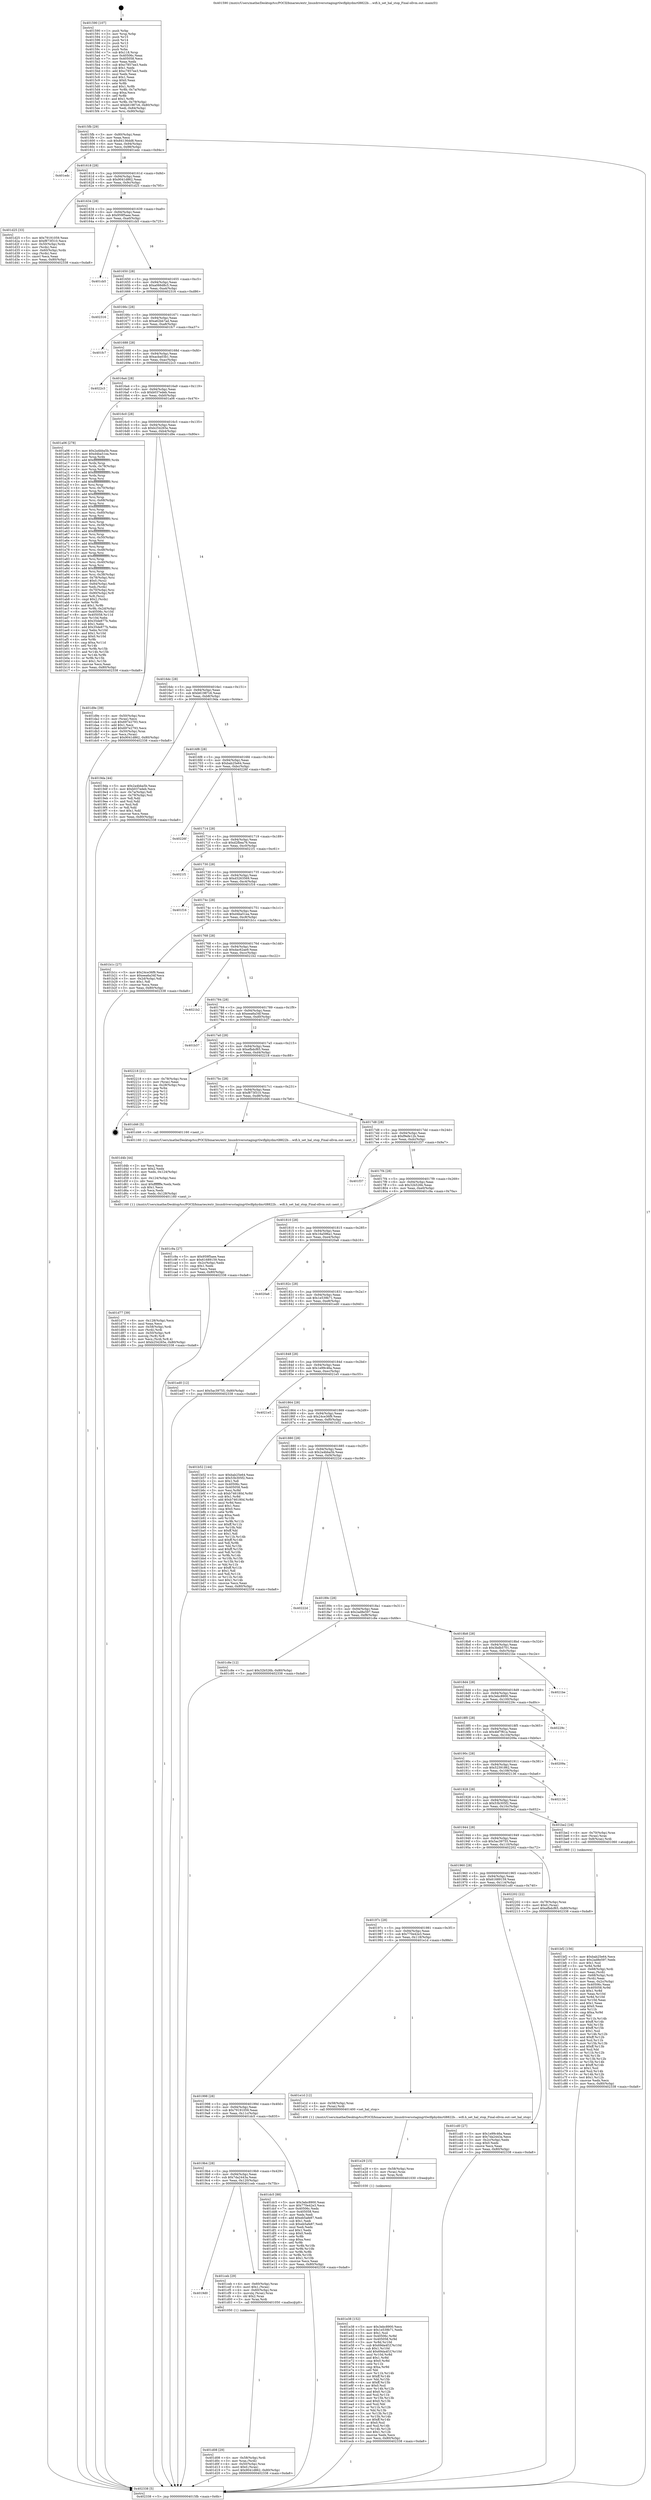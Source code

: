 digraph "0x401590" {
  label = "0x401590 (/mnt/c/Users/mathe/Desktop/tcc/POCII/binaries/extr_linuxdriversstagingrtlwifiphydmrtl8822b....wifi.h_set_hal_stop_Final-ollvm.out::main(0))"
  labelloc = "t"
  node[shape=record]

  Entry [label="",width=0.3,height=0.3,shape=circle,fillcolor=black,style=filled]
  "0x4015fb" [label="{
     0x4015fb [29]\l
     | [instrs]\l
     &nbsp;&nbsp;0x4015fb \<+3\>: mov -0x80(%rbp),%eax\l
     &nbsp;&nbsp;0x4015fe \<+2\>: mov %eax,%ecx\l
     &nbsp;&nbsp;0x401600 \<+6\>: sub $0x84136dd8,%ecx\l
     &nbsp;&nbsp;0x401606 \<+6\>: mov %eax,-0x94(%rbp)\l
     &nbsp;&nbsp;0x40160c \<+6\>: mov %ecx,-0x98(%rbp)\l
     &nbsp;&nbsp;0x401612 \<+6\>: je 0000000000401edc \<main+0x94c\>\l
  }"]
  "0x401edc" [label="{
     0x401edc\l
  }", style=dashed]
  "0x401618" [label="{
     0x401618 [28]\l
     | [instrs]\l
     &nbsp;&nbsp;0x401618 \<+5\>: jmp 000000000040161d \<main+0x8d\>\l
     &nbsp;&nbsp;0x40161d \<+6\>: mov -0x94(%rbp),%eax\l
     &nbsp;&nbsp;0x401623 \<+5\>: sub $0x9041d862,%eax\l
     &nbsp;&nbsp;0x401628 \<+6\>: mov %eax,-0x9c(%rbp)\l
     &nbsp;&nbsp;0x40162e \<+6\>: je 0000000000401d25 \<main+0x795\>\l
  }"]
  Exit [label="",width=0.3,height=0.3,shape=circle,fillcolor=black,style=filled,peripheries=2]
  "0x401d25" [label="{
     0x401d25 [33]\l
     | [instrs]\l
     &nbsp;&nbsp;0x401d25 \<+5\>: mov $0x79191059,%eax\l
     &nbsp;&nbsp;0x401d2a \<+5\>: mov $0xf873f310,%ecx\l
     &nbsp;&nbsp;0x401d2f \<+4\>: mov -0x50(%rbp),%rdx\l
     &nbsp;&nbsp;0x401d33 \<+2\>: mov (%rdx),%esi\l
     &nbsp;&nbsp;0x401d35 \<+4\>: mov -0x60(%rbp),%rdx\l
     &nbsp;&nbsp;0x401d39 \<+2\>: cmp (%rdx),%esi\l
     &nbsp;&nbsp;0x401d3b \<+3\>: cmovl %ecx,%eax\l
     &nbsp;&nbsp;0x401d3e \<+3\>: mov %eax,-0x80(%rbp)\l
     &nbsp;&nbsp;0x401d41 \<+5\>: jmp 0000000000402338 \<main+0xda8\>\l
  }"]
  "0x401634" [label="{
     0x401634 [28]\l
     | [instrs]\l
     &nbsp;&nbsp;0x401634 \<+5\>: jmp 0000000000401639 \<main+0xa9\>\l
     &nbsp;&nbsp;0x401639 \<+6\>: mov -0x94(%rbp),%eax\l
     &nbsp;&nbsp;0x40163f \<+5\>: sub $0x959f5aee,%eax\l
     &nbsp;&nbsp;0x401644 \<+6\>: mov %eax,-0xa0(%rbp)\l
     &nbsp;&nbsp;0x40164a \<+6\>: je 0000000000401cb5 \<main+0x725\>\l
  }"]
  "0x401e38" [label="{
     0x401e38 [152]\l
     | [instrs]\l
     &nbsp;&nbsp;0x401e38 \<+5\>: mov $0x3ebc8900,%ecx\l
     &nbsp;&nbsp;0x401e3d \<+5\>: mov $0x1e539b71,%edx\l
     &nbsp;&nbsp;0x401e42 \<+3\>: mov $0x1,%sil\l
     &nbsp;&nbsp;0x401e45 \<+8\>: mov 0x40506c,%r8d\l
     &nbsp;&nbsp;0x401e4d \<+8\>: mov 0x405058,%r9d\l
     &nbsp;&nbsp;0x401e55 \<+3\>: mov %r8d,%r10d\l
     &nbsp;&nbsp;0x401e58 \<+7\>: sub $0x69da4f1f,%r10d\l
     &nbsp;&nbsp;0x401e5f \<+4\>: sub $0x1,%r10d\l
     &nbsp;&nbsp;0x401e63 \<+7\>: add $0x69da4f1f,%r10d\l
     &nbsp;&nbsp;0x401e6a \<+4\>: imul %r10d,%r8d\l
     &nbsp;&nbsp;0x401e6e \<+4\>: and $0x1,%r8d\l
     &nbsp;&nbsp;0x401e72 \<+4\>: cmp $0x0,%r8d\l
     &nbsp;&nbsp;0x401e76 \<+4\>: sete %r11b\l
     &nbsp;&nbsp;0x401e7a \<+4\>: cmp $0xa,%r9d\l
     &nbsp;&nbsp;0x401e7e \<+3\>: setl %bl\l
     &nbsp;&nbsp;0x401e81 \<+3\>: mov %r11b,%r14b\l
     &nbsp;&nbsp;0x401e84 \<+4\>: xor $0xff,%r14b\l
     &nbsp;&nbsp;0x401e88 \<+3\>: mov %bl,%r15b\l
     &nbsp;&nbsp;0x401e8b \<+4\>: xor $0xff,%r15b\l
     &nbsp;&nbsp;0x401e8f \<+4\>: xor $0x0,%sil\l
     &nbsp;&nbsp;0x401e93 \<+3\>: mov %r14b,%r12b\l
     &nbsp;&nbsp;0x401e96 \<+4\>: and $0x0,%r12b\l
     &nbsp;&nbsp;0x401e9a \<+3\>: and %sil,%r11b\l
     &nbsp;&nbsp;0x401e9d \<+3\>: mov %r15b,%r13b\l
     &nbsp;&nbsp;0x401ea0 \<+4\>: and $0x0,%r13b\l
     &nbsp;&nbsp;0x401ea4 \<+3\>: and %sil,%bl\l
     &nbsp;&nbsp;0x401ea7 \<+3\>: or %r11b,%r12b\l
     &nbsp;&nbsp;0x401eaa \<+3\>: or %bl,%r13b\l
     &nbsp;&nbsp;0x401ead \<+3\>: xor %r13b,%r12b\l
     &nbsp;&nbsp;0x401eb0 \<+3\>: or %r15b,%r14b\l
     &nbsp;&nbsp;0x401eb3 \<+4\>: xor $0xff,%r14b\l
     &nbsp;&nbsp;0x401eb7 \<+4\>: or $0x0,%sil\l
     &nbsp;&nbsp;0x401ebb \<+3\>: and %sil,%r14b\l
     &nbsp;&nbsp;0x401ebe \<+3\>: or %r14b,%r12b\l
     &nbsp;&nbsp;0x401ec1 \<+4\>: test $0x1,%r12b\l
     &nbsp;&nbsp;0x401ec5 \<+3\>: cmovne %edx,%ecx\l
     &nbsp;&nbsp;0x401ec8 \<+3\>: mov %ecx,-0x80(%rbp)\l
     &nbsp;&nbsp;0x401ecb \<+5\>: jmp 0000000000402338 \<main+0xda8\>\l
  }"]
  "0x401cb5" [label="{
     0x401cb5\l
  }", style=dashed]
  "0x401650" [label="{
     0x401650 [28]\l
     | [instrs]\l
     &nbsp;&nbsp;0x401650 \<+5\>: jmp 0000000000401655 \<main+0xc5\>\l
     &nbsp;&nbsp;0x401655 \<+6\>: mov -0x94(%rbp),%eax\l
     &nbsp;&nbsp;0x40165b \<+5\>: sub $0xa066d8c5,%eax\l
     &nbsp;&nbsp;0x401660 \<+6\>: mov %eax,-0xa4(%rbp)\l
     &nbsp;&nbsp;0x401666 \<+6\>: je 0000000000402316 \<main+0xd86\>\l
  }"]
  "0x401e29" [label="{
     0x401e29 [15]\l
     | [instrs]\l
     &nbsp;&nbsp;0x401e29 \<+4\>: mov -0x58(%rbp),%rax\l
     &nbsp;&nbsp;0x401e2d \<+3\>: mov (%rax),%rax\l
     &nbsp;&nbsp;0x401e30 \<+3\>: mov %rax,%rdi\l
     &nbsp;&nbsp;0x401e33 \<+5\>: call 0000000000401030 \<free@plt\>\l
     | [calls]\l
     &nbsp;&nbsp;0x401030 \{1\} (unknown)\l
  }"]
  "0x402316" [label="{
     0x402316\l
  }", style=dashed]
  "0x40166c" [label="{
     0x40166c [28]\l
     | [instrs]\l
     &nbsp;&nbsp;0x40166c \<+5\>: jmp 0000000000401671 \<main+0xe1\>\l
     &nbsp;&nbsp;0x401671 \<+6\>: mov -0x94(%rbp),%eax\l
     &nbsp;&nbsp;0x401677 \<+5\>: sub $0xa62bb7ad,%eax\l
     &nbsp;&nbsp;0x40167c \<+6\>: mov %eax,-0xa8(%rbp)\l
     &nbsp;&nbsp;0x401682 \<+6\>: je 0000000000401fc7 \<main+0xa37\>\l
  }"]
  "0x401d77" [label="{
     0x401d77 [39]\l
     | [instrs]\l
     &nbsp;&nbsp;0x401d77 \<+6\>: mov -0x128(%rbp),%ecx\l
     &nbsp;&nbsp;0x401d7d \<+3\>: imul %eax,%ecx\l
     &nbsp;&nbsp;0x401d80 \<+4\>: mov -0x58(%rbp),%rdi\l
     &nbsp;&nbsp;0x401d84 \<+3\>: mov (%rdi),%rdi\l
     &nbsp;&nbsp;0x401d87 \<+4\>: mov -0x50(%rbp),%r8\l
     &nbsp;&nbsp;0x401d8b \<+3\>: movslq (%r8),%r8\l
     &nbsp;&nbsp;0x401d8e \<+4\>: mov %ecx,(%rdi,%r8,4)\l
     &nbsp;&nbsp;0x401d92 \<+7\>: movl $0xb254265e,-0x80(%rbp)\l
     &nbsp;&nbsp;0x401d99 \<+5\>: jmp 0000000000402338 \<main+0xda8\>\l
  }"]
  "0x401fc7" [label="{
     0x401fc7\l
  }", style=dashed]
  "0x401688" [label="{
     0x401688 [28]\l
     | [instrs]\l
     &nbsp;&nbsp;0x401688 \<+5\>: jmp 000000000040168d \<main+0xfd\>\l
     &nbsp;&nbsp;0x40168d \<+6\>: mov -0x94(%rbp),%eax\l
     &nbsp;&nbsp;0x401693 \<+5\>: sub $0xacba03b1,%eax\l
     &nbsp;&nbsp;0x401698 \<+6\>: mov %eax,-0xac(%rbp)\l
     &nbsp;&nbsp;0x40169e \<+6\>: je 00000000004022c3 \<main+0xd33\>\l
  }"]
  "0x401d4b" [label="{
     0x401d4b [44]\l
     | [instrs]\l
     &nbsp;&nbsp;0x401d4b \<+2\>: xor %ecx,%ecx\l
     &nbsp;&nbsp;0x401d4d \<+5\>: mov $0x2,%edx\l
     &nbsp;&nbsp;0x401d52 \<+6\>: mov %edx,-0x124(%rbp)\l
     &nbsp;&nbsp;0x401d58 \<+1\>: cltd\l
     &nbsp;&nbsp;0x401d59 \<+6\>: mov -0x124(%rbp),%esi\l
     &nbsp;&nbsp;0x401d5f \<+2\>: idiv %esi\l
     &nbsp;&nbsp;0x401d61 \<+6\>: imul $0xfffffffe,%edx,%edx\l
     &nbsp;&nbsp;0x401d67 \<+3\>: sub $0x1,%ecx\l
     &nbsp;&nbsp;0x401d6a \<+2\>: sub %ecx,%edx\l
     &nbsp;&nbsp;0x401d6c \<+6\>: mov %edx,-0x128(%rbp)\l
     &nbsp;&nbsp;0x401d72 \<+5\>: call 0000000000401160 \<next_i\>\l
     | [calls]\l
     &nbsp;&nbsp;0x401160 \{1\} (/mnt/c/Users/mathe/Desktop/tcc/POCII/binaries/extr_linuxdriversstagingrtlwifiphydmrtl8822b....wifi.h_set_hal_stop_Final-ollvm.out::next_i)\l
  }"]
  "0x4022c3" [label="{
     0x4022c3\l
  }", style=dashed]
  "0x4016a4" [label="{
     0x4016a4 [28]\l
     | [instrs]\l
     &nbsp;&nbsp;0x4016a4 \<+5\>: jmp 00000000004016a9 \<main+0x119\>\l
     &nbsp;&nbsp;0x4016a9 \<+6\>: mov -0x94(%rbp),%eax\l
     &nbsp;&nbsp;0x4016af \<+5\>: sub $0xb037edeb,%eax\l
     &nbsp;&nbsp;0x4016b4 \<+6\>: mov %eax,-0xb0(%rbp)\l
     &nbsp;&nbsp;0x4016ba \<+6\>: je 0000000000401a06 \<main+0x476\>\l
  }"]
  "0x401d08" [label="{
     0x401d08 [29]\l
     | [instrs]\l
     &nbsp;&nbsp;0x401d08 \<+4\>: mov -0x58(%rbp),%rdi\l
     &nbsp;&nbsp;0x401d0c \<+3\>: mov %rax,(%rdi)\l
     &nbsp;&nbsp;0x401d0f \<+4\>: mov -0x50(%rbp),%rax\l
     &nbsp;&nbsp;0x401d13 \<+6\>: movl $0x0,(%rax)\l
     &nbsp;&nbsp;0x401d19 \<+7\>: movl $0x9041d862,-0x80(%rbp)\l
     &nbsp;&nbsp;0x401d20 \<+5\>: jmp 0000000000402338 \<main+0xda8\>\l
  }"]
  "0x401a06" [label="{
     0x401a06 [278]\l
     | [instrs]\l
     &nbsp;&nbsp;0x401a06 \<+5\>: mov $0x2a4bba5b,%eax\l
     &nbsp;&nbsp;0x401a0b \<+5\>: mov $0xd4ba51ea,%ecx\l
     &nbsp;&nbsp;0x401a10 \<+3\>: mov %rsp,%rdx\l
     &nbsp;&nbsp;0x401a13 \<+4\>: add $0xfffffffffffffff0,%rdx\l
     &nbsp;&nbsp;0x401a17 \<+3\>: mov %rdx,%rsp\l
     &nbsp;&nbsp;0x401a1a \<+4\>: mov %rdx,-0x78(%rbp)\l
     &nbsp;&nbsp;0x401a1e \<+3\>: mov %rsp,%rdx\l
     &nbsp;&nbsp;0x401a21 \<+4\>: add $0xfffffffffffffff0,%rdx\l
     &nbsp;&nbsp;0x401a25 \<+3\>: mov %rdx,%rsp\l
     &nbsp;&nbsp;0x401a28 \<+3\>: mov %rsp,%rsi\l
     &nbsp;&nbsp;0x401a2b \<+4\>: add $0xfffffffffffffff0,%rsi\l
     &nbsp;&nbsp;0x401a2f \<+3\>: mov %rsi,%rsp\l
     &nbsp;&nbsp;0x401a32 \<+4\>: mov %rsi,-0x70(%rbp)\l
     &nbsp;&nbsp;0x401a36 \<+3\>: mov %rsp,%rsi\l
     &nbsp;&nbsp;0x401a39 \<+4\>: add $0xfffffffffffffff0,%rsi\l
     &nbsp;&nbsp;0x401a3d \<+3\>: mov %rsi,%rsp\l
     &nbsp;&nbsp;0x401a40 \<+4\>: mov %rsi,-0x68(%rbp)\l
     &nbsp;&nbsp;0x401a44 \<+3\>: mov %rsp,%rsi\l
     &nbsp;&nbsp;0x401a47 \<+4\>: add $0xfffffffffffffff0,%rsi\l
     &nbsp;&nbsp;0x401a4b \<+3\>: mov %rsi,%rsp\l
     &nbsp;&nbsp;0x401a4e \<+4\>: mov %rsi,-0x60(%rbp)\l
     &nbsp;&nbsp;0x401a52 \<+3\>: mov %rsp,%rsi\l
     &nbsp;&nbsp;0x401a55 \<+4\>: add $0xfffffffffffffff0,%rsi\l
     &nbsp;&nbsp;0x401a59 \<+3\>: mov %rsi,%rsp\l
     &nbsp;&nbsp;0x401a5c \<+4\>: mov %rsi,-0x58(%rbp)\l
     &nbsp;&nbsp;0x401a60 \<+3\>: mov %rsp,%rsi\l
     &nbsp;&nbsp;0x401a63 \<+4\>: add $0xfffffffffffffff0,%rsi\l
     &nbsp;&nbsp;0x401a67 \<+3\>: mov %rsi,%rsp\l
     &nbsp;&nbsp;0x401a6a \<+4\>: mov %rsi,-0x50(%rbp)\l
     &nbsp;&nbsp;0x401a6e \<+3\>: mov %rsp,%rsi\l
     &nbsp;&nbsp;0x401a71 \<+4\>: add $0xfffffffffffffff0,%rsi\l
     &nbsp;&nbsp;0x401a75 \<+3\>: mov %rsi,%rsp\l
     &nbsp;&nbsp;0x401a78 \<+4\>: mov %rsi,-0x48(%rbp)\l
     &nbsp;&nbsp;0x401a7c \<+3\>: mov %rsp,%rsi\l
     &nbsp;&nbsp;0x401a7f \<+4\>: add $0xfffffffffffffff0,%rsi\l
     &nbsp;&nbsp;0x401a83 \<+3\>: mov %rsi,%rsp\l
     &nbsp;&nbsp;0x401a86 \<+4\>: mov %rsi,-0x40(%rbp)\l
     &nbsp;&nbsp;0x401a8a \<+3\>: mov %rsp,%rsi\l
     &nbsp;&nbsp;0x401a8d \<+4\>: add $0xfffffffffffffff0,%rsi\l
     &nbsp;&nbsp;0x401a91 \<+3\>: mov %rsi,%rsp\l
     &nbsp;&nbsp;0x401a94 \<+4\>: mov %rsi,-0x38(%rbp)\l
     &nbsp;&nbsp;0x401a98 \<+4\>: mov -0x78(%rbp),%rsi\l
     &nbsp;&nbsp;0x401a9c \<+6\>: movl $0x0,(%rsi)\l
     &nbsp;&nbsp;0x401aa2 \<+6\>: mov -0x84(%rbp),%edi\l
     &nbsp;&nbsp;0x401aa8 \<+2\>: mov %edi,(%rdx)\l
     &nbsp;&nbsp;0x401aaa \<+4\>: mov -0x70(%rbp),%rsi\l
     &nbsp;&nbsp;0x401aae \<+7\>: mov -0x90(%rbp),%r8\l
     &nbsp;&nbsp;0x401ab5 \<+3\>: mov %r8,(%rsi)\l
     &nbsp;&nbsp;0x401ab8 \<+3\>: cmpl $0x2,(%rdx)\l
     &nbsp;&nbsp;0x401abb \<+4\>: setne %r9b\l
     &nbsp;&nbsp;0x401abf \<+4\>: and $0x1,%r9b\l
     &nbsp;&nbsp;0x401ac3 \<+4\>: mov %r9b,-0x2d(%rbp)\l
     &nbsp;&nbsp;0x401ac7 \<+8\>: mov 0x40506c,%r10d\l
     &nbsp;&nbsp;0x401acf \<+8\>: mov 0x405058,%r11d\l
     &nbsp;&nbsp;0x401ad7 \<+3\>: mov %r10d,%ebx\l
     &nbsp;&nbsp;0x401ada \<+6\>: sub $0x35de877b,%ebx\l
     &nbsp;&nbsp;0x401ae0 \<+3\>: sub $0x1,%ebx\l
     &nbsp;&nbsp;0x401ae3 \<+6\>: add $0x35de877b,%ebx\l
     &nbsp;&nbsp;0x401ae9 \<+4\>: imul %ebx,%r10d\l
     &nbsp;&nbsp;0x401aed \<+4\>: and $0x1,%r10d\l
     &nbsp;&nbsp;0x401af1 \<+4\>: cmp $0x0,%r10d\l
     &nbsp;&nbsp;0x401af5 \<+4\>: sete %r9b\l
     &nbsp;&nbsp;0x401af9 \<+4\>: cmp $0xa,%r11d\l
     &nbsp;&nbsp;0x401afd \<+4\>: setl %r14b\l
     &nbsp;&nbsp;0x401b01 \<+3\>: mov %r9b,%r15b\l
     &nbsp;&nbsp;0x401b04 \<+3\>: and %r14b,%r15b\l
     &nbsp;&nbsp;0x401b07 \<+3\>: xor %r14b,%r9b\l
     &nbsp;&nbsp;0x401b0a \<+3\>: or %r9b,%r15b\l
     &nbsp;&nbsp;0x401b0d \<+4\>: test $0x1,%r15b\l
     &nbsp;&nbsp;0x401b11 \<+3\>: cmovne %ecx,%eax\l
     &nbsp;&nbsp;0x401b14 \<+3\>: mov %eax,-0x80(%rbp)\l
     &nbsp;&nbsp;0x401b17 \<+5\>: jmp 0000000000402338 \<main+0xda8\>\l
  }"]
  "0x4016c0" [label="{
     0x4016c0 [28]\l
     | [instrs]\l
     &nbsp;&nbsp;0x4016c0 \<+5\>: jmp 00000000004016c5 \<main+0x135\>\l
     &nbsp;&nbsp;0x4016c5 \<+6\>: mov -0x94(%rbp),%eax\l
     &nbsp;&nbsp;0x4016cb \<+5\>: sub $0xb254265e,%eax\l
     &nbsp;&nbsp;0x4016d0 \<+6\>: mov %eax,-0xb4(%rbp)\l
     &nbsp;&nbsp;0x4016d6 \<+6\>: je 0000000000401d9e \<main+0x80e\>\l
  }"]
  "0x4019d0" [label="{
     0x4019d0\l
  }", style=dashed]
  "0x401d9e" [label="{
     0x401d9e [39]\l
     | [instrs]\l
     &nbsp;&nbsp;0x401d9e \<+4\>: mov -0x50(%rbp),%rax\l
     &nbsp;&nbsp;0x401da2 \<+2\>: mov (%rax),%ecx\l
     &nbsp;&nbsp;0x401da4 \<+6\>: sub $0x697e2793,%ecx\l
     &nbsp;&nbsp;0x401daa \<+3\>: add $0x1,%ecx\l
     &nbsp;&nbsp;0x401dad \<+6\>: add $0x697e2793,%ecx\l
     &nbsp;&nbsp;0x401db3 \<+4\>: mov -0x50(%rbp),%rax\l
     &nbsp;&nbsp;0x401db7 \<+2\>: mov %ecx,(%rax)\l
     &nbsp;&nbsp;0x401db9 \<+7\>: movl $0x9041d862,-0x80(%rbp)\l
     &nbsp;&nbsp;0x401dc0 \<+5\>: jmp 0000000000402338 \<main+0xda8\>\l
  }"]
  "0x4016dc" [label="{
     0x4016dc [28]\l
     | [instrs]\l
     &nbsp;&nbsp;0x4016dc \<+5\>: jmp 00000000004016e1 \<main+0x151\>\l
     &nbsp;&nbsp;0x4016e1 \<+6\>: mov -0x94(%rbp),%eax\l
     &nbsp;&nbsp;0x4016e7 \<+5\>: sub $0xb61987c6,%eax\l
     &nbsp;&nbsp;0x4016ec \<+6\>: mov %eax,-0xb8(%rbp)\l
     &nbsp;&nbsp;0x4016f2 \<+6\>: je 00000000004019da \<main+0x44a\>\l
  }"]
  "0x401ceb" [label="{
     0x401ceb [29]\l
     | [instrs]\l
     &nbsp;&nbsp;0x401ceb \<+4\>: mov -0x60(%rbp),%rax\l
     &nbsp;&nbsp;0x401cef \<+6\>: movl $0x1,(%rax)\l
     &nbsp;&nbsp;0x401cf5 \<+4\>: mov -0x60(%rbp),%rax\l
     &nbsp;&nbsp;0x401cf9 \<+3\>: movslq (%rax),%rax\l
     &nbsp;&nbsp;0x401cfc \<+4\>: shl $0x2,%rax\l
     &nbsp;&nbsp;0x401d00 \<+3\>: mov %rax,%rdi\l
     &nbsp;&nbsp;0x401d03 \<+5\>: call 0000000000401050 \<malloc@plt\>\l
     | [calls]\l
     &nbsp;&nbsp;0x401050 \{1\} (unknown)\l
  }"]
  "0x4019da" [label="{
     0x4019da [44]\l
     | [instrs]\l
     &nbsp;&nbsp;0x4019da \<+5\>: mov $0x2a4bba5b,%eax\l
     &nbsp;&nbsp;0x4019df \<+5\>: mov $0xb037edeb,%ecx\l
     &nbsp;&nbsp;0x4019e4 \<+3\>: mov -0x7a(%rbp),%dl\l
     &nbsp;&nbsp;0x4019e7 \<+4\>: mov -0x79(%rbp),%sil\l
     &nbsp;&nbsp;0x4019eb \<+3\>: mov %dl,%dil\l
     &nbsp;&nbsp;0x4019ee \<+3\>: and %sil,%dil\l
     &nbsp;&nbsp;0x4019f1 \<+3\>: xor %sil,%dl\l
     &nbsp;&nbsp;0x4019f4 \<+3\>: or %dl,%dil\l
     &nbsp;&nbsp;0x4019f7 \<+4\>: test $0x1,%dil\l
     &nbsp;&nbsp;0x4019fb \<+3\>: cmovne %ecx,%eax\l
     &nbsp;&nbsp;0x4019fe \<+3\>: mov %eax,-0x80(%rbp)\l
     &nbsp;&nbsp;0x401a01 \<+5\>: jmp 0000000000402338 \<main+0xda8\>\l
  }"]
  "0x4016f8" [label="{
     0x4016f8 [28]\l
     | [instrs]\l
     &nbsp;&nbsp;0x4016f8 \<+5\>: jmp 00000000004016fd \<main+0x16d\>\l
     &nbsp;&nbsp;0x4016fd \<+6\>: mov -0x94(%rbp),%eax\l
     &nbsp;&nbsp;0x401703 \<+5\>: sub $0xbab25e64,%eax\l
     &nbsp;&nbsp;0x401708 \<+6\>: mov %eax,-0xbc(%rbp)\l
     &nbsp;&nbsp;0x40170e \<+6\>: je 000000000040226f \<main+0xcdf\>\l
  }"]
  "0x402338" [label="{
     0x402338 [5]\l
     | [instrs]\l
     &nbsp;&nbsp;0x402338 \<+5\>: jmp 00000000004015fb \<main+0x6b\>\l
  }"]
  "0x401590" [label="{
     0x401590 [107]\l
     | [instrs]\l
     &nbsp;&nbsp;0x401590 \<+1\>: push %rbp\l
     &nbsp;&nbsp;0x401591 \<+3\>: mov %rsp,%rbp\l
     &nbsp;&nbsp;0x401594 \<+2\>: push %r15\l
     &nbsp;&nbsp;0x401596 \<+2\>: push %r14\l
     &nbsp;&nbsp;0x401598 \<+2\>: push %r13\l
     &nbsp;&nbsp;0x40159a \<+2\>: push %r12\l
     &nbsp;&nbsp;0x40159c \<+1\>: push %rbx\l
     &nbsp;&nbsp;0x40159d \<+7\>: sub $0x118,%rsp\l
     &nbsp;&nbsp;0x4015a4 \<+7\>: mov 0x40506c,%eax\l
     &nbsp;&nbsp;0x4015ab \<+7\>: mov 0x405058,%ecx\l
     &nbsp;&nbsp;0x4015b2 \<+2\>: mov %eax,%edx\l
     &nbsp;&nbsp;0x4015b4 \<+6\>: sub $0xc7857ee3,%edx\l
     &nbsp;&nbsp;0x4015ba \<+3\>: sub $0x1,%edx\l
     &nbsp;&nbsp;0x4015bd \<+6\>: add $0xc7857ee3,%edx\l
     &nbsp;&nbsp;0x4015c3 \<+3\>: imul %edx,%eax\l
     &nbsp;&nbsp;0x4015c6 \<+3\>: and $0x1,%eax\l
     &nbsp;&nbsp;0x4015c9 \<+3\>: cmp $0x0,%eax\l
     &nbsp;&nbsp;0x4015cc \<+4\>: sete %r8b\l
     &nbsp;&nbsp;0x4015d0 \<+4\>: and $0x1,%r8b\l
     &nbsp;&nbsp;0x4015d4 \<+4\>: mov %r8b,-0x7a(%rbp)\l
     &nbsp;&nbsp;0x4015d8 \<+3\>: cmp $0xa,%ecx\l
     &nbsp;&nbsp;0x4015db \<+4\>: setl %r8b\l
     &nbsp;&nbsp;0x4015df \<+4\>: and $0x1,%r8b\l
     &nbsp;&nbsp;0x4015e3 \<+4\>: mov %r8b,-0x79(%rbp)\l
     &nbsp;&nbsp;0x4015e7 \<+7\>: movl $0xb61987c6,-0x80(%rbp)\l
     &nbsp;&nbsp;0x4015ee \<+6\>: mov %edi,-0x84(%rbp)\l
     &nbsp;&nbsp;0x4015f4 \<+7\>: mov %rsi,-0x90(%rbp)\l
  }"]
  "0x4019b4" [label="{
     0x4019b4 [28]\l
     | [instrs]\l
     &nbsp;&nbsp;0x4019b4 \<+5\>: jmp 00000000004019b9 \<main+0x429\>\l
     &nbsp;&nbsp;0x4019b9 \<+6\>: mov -0x94(%rbp),%eax\l
     &nbsp;&nbsp;0x4019bf \<+5\>: sub $0x7da2443a,%eax\l
     &nbsp;&nbsp;0x4019c4 \<+6\>: mov %eax,-0x120(%rbp)\l
     &nbsp;&nbsp;0x4019ca \<+6\>: je 0000000000401ceb \<main+0x75b\>\l
  }"]
  "0x401dc5" [label="{
     0x401dc5 [88]\l
     | [instrs]\l
     &nbsp;&nbsp;0x401dc5 \<+5\>: mov $0x3ebc8900,%eax\l
     &nbsp;&nbsp;0x401dca \<+5\>: mov $0x770e42e3,%ecx\l
     &nbsp;&nbsp;0x401dcf \<+7\>: mov 0x40506c,%edx\l
     &nbsp;&nbsp;0x401dd6 \<+7\>: mov 0x405058,%esi\l
     &nbsp;&nbsp;0x401ddd \<+2\>: mov %edx,%edi\l
     &nbsp;&nbsp;0x401ddf \<+6\>: add $0xeb5afe87,%edi\l
     &nbsp;&nbsp;0x401de5 \<+3\>: sub $0x1,%edi\l
     &nbsp;&nbsp;0x401de8 \<+6\>: sub $0xeb5afe87,%edi\l
     &nbsp;&nbsp;0x401dee \<+3\>: imul %edi,%edx\l
     &nbsp;&nbsp;0x401df1 \<+3\>: and $0x1,%edx\l
     &nbsp;&nbsp;0x401df4 \<+3\>: cmp $0x0,%edx\l
     &nbsp;&nbsp;0x401df7 \<+4\>: sete %r8b\l
     &nbsp;&nbsp;0x401dfb \<+3\>: cmp $0xa,%esi\l
     &nbsp;&nbsp;0x401dfe \<+4\>: setl %r9b\l
     &nbsp;&nbsp;0x401e02 \<+3\>: mov %r8b,%r10b\l
     &nbsp;&nbsp;0x401e05 \<+3\>: and %r9b,%r10b\l
     &nbsp;&nbsp;0x401e08 \<+3\>: xor %r9b,%r8b\l
     &nbsp;&nbsp;0x401e0b \<+3\>: or %r8b,%r10b\l
     &nbsp;&nbsp;0x401e0e \<+4\>: test $0x1,%r10b\l
     &nbsp;&nbsp;0x401e12 \<+3\>: cmovne %ecx,%eax\l
     &nbsp;&nbsp;0x401e15 \<+3\>: mov %eax,-0x80(%rbp)\l
     &nbsp;&nbsp;0x401e18 \<+5\>: jmp 0000000000402338 \<main+0xda8\>\l
  }"]
  "0x40226f" [label="{
     0x40226f\l
  }", style=dashed]
  "0x401714" [label="{
     0x401714 [28]\l
     | [instrs]\l
     &nbsp;&nbsp;0x401714 \<+5\>: jmp 0000000000401719 \<main+0x189\>\l
     &nbsp;&nbsp;0x401719 \<+6\>: mov -0x94(%rbp),%eax\l
     &nbsp;&nbsp;0x40171f \<+5\>: sub $0xd2fbea76,%eax\l
     &nbsp;&nbsp;0x401724 \<+6\>: mov %eax,-0xc0(%rbp)\l
     &nbsp;&nbsp;0x40172a \<+6\>: je 00000000004021f1 \<main+0xc61\>\l
  }"]
  "0x401998" [label="{
     0x401998 [28]\l
     | [instrs]\l
     &nbsp;&nbsp;0x401998 \<+5\>: jmp 000000000040199d \<main+0x40d\>\l
     &nbsp;&nbsp;0x40199d \<+6\>: mov -0x94(%rbp),%eax\l
     &nbsp;&nbsp;0x4019a3 \<+5\>: sub $0x79191059,%eax\l
     &nbsp;&nbsp;0x4019a8 \<+6\>: mov %eax,-0x11c(%rbp)\l
     &nbsp;&nbsp;0x4019ae \<+6\>: je 0000000000401dc5 \<main+0x835\>\l
  }"]
  "0x4021f1" [label="{
     0x4021f1\l
  }", style=dashed]
  "0x401730" [label="{
     0x401730 [28]\l
     | [instrs]\l
     &nbsp;&nbsp;0x401730 \<+5\>: jmp 0000000000401735 \<main+0x1a5\>\l
     &nbsp;&nbsp;0x401735 \<+6\>: mov -0x94(%rbp),%eax\l
     &nbsp;&nbsp;0x40173b \<+5\>: sub $0xd3263569,%eax\l
     &nbsp;&nbsp;0x401740 \<+6\>: mov %eax,-0xc4(%rbp)\l
     &nbsp;&nbsp;0x401746 \<+6\>: je 0000000000401f16 \<main+0x986\>\l
  }"]
  "0x401e1d" [label="{
     0x401e1d [12]\l
     | [instrs]\l
     &nbsp;&nbsp;0x401e1d \<+4\>: mov -0x58(%rbp),%rax\l
     &nbsp;&nbsp;0x401e21 \<+3\>: mov (%rax),%rdi\l
     &nbsp;&nbsp;0x401e24 \<+5\>: call 0000000000401400 \<set_hal_stop\>\l
     | [calls]\l
     &nbsp;&nbsp;0x401400 \{1\} (/mnt/c/Users/mathe/Desktop/tcc/POCII/binaries/extr_linuxdriversstagingrtlwifiphydmrtl8822b....wifi.h_set_hal_stop_Final-ollvm.out::set_hal_stop)\l
  }"]
  "0x401f16" [label="{
     0x401f16\l
  }", style=dashed]
  "0x40174c" [label="{
     0x40174c [28]\l
     | [instrs]\l
     &nbsp;&nbsp;0x40174c \<+5\>: jmp 0000000000401751 \<main+0x1c1\>\l
     &nbsp;&nbsp;0x401751 \<+6\>: mov -0x94(%rbp),%eax\l
     &nbsp;&nbsp;0x401757 \<+5\>: sub $0xd4ba51ea,%eax\l
     &nbsp;&nbsp;0x40175c \<+6\>: mov %eax,-0xc8(%rbp)\l
     &nbsp;&nbsp;0x401762 \<+6\>: je 0000000000401b1c \<main+0x58c\>\l
  }"]
  "0x40197c" [label="{
     0x40197c [28]\l
     | [instrs]\l
     &nbsp;&nbsp;0x40197c \<+5\>: jmp 0000000000401981 \<main+0x3f1\>\l
     &nbsp;&nbsp;0x401981 \<+6\>: mov -0x94(%rbp),%eax\l
     &nbsp;&nbsp;0x401987 \<+5\>: sub $0x770e42e3,%eax\l
     &nbsp;&nbsp;0x40198c \<+6\>: mov %eax,-0x118(%rbp)\l
     &nbsp;&nbsp;0x401992 \<+6\>: je 0000000000401e1d \<main+0x88d\>\l
  }"]
  "0x401b1c" [label="{
     0x401b1c [27]\l
     | [instrs]\l
     &nbsp;&nbsp;0x401b1c \<+5\>: mov $0x24ce36f9,%eax\l
     &nbsp;&nbsp;0x401b21 \<+5\>: mov $0xeea6a34f,%ecx\l
     &nbsp;&nbsp;0x401b26 \<+3\>: mov -0x2d(%rbp),%dl\l
     &nbsp;&nbsp;0x401b29 \<+3\>: test $0x1,%dl\l
     &nbsp;&nbsp;0x401b2c \<+3\>: cmovne %ecx,%eax\l
     &nbsp;&nbsp;0x401b2f \<+3\>: mov %eax,-0x80(%rbp)\l
     &nbsp;&nbsp;0x401b32 \<+5\>: jmp 0000000000402338 \<main+0xda8\>\l
  }"]
  "0x401768" [label="{
     0x401768 [28]\l
     | [instrs]\l
     &nbsp;&nbsp;0x401768 \<+5\>: jmp 000000000040176d \<main+0x1dd\>\l
     &nbsp;&nbsp;0x40176d \<+6\>: mov -0x94(%rbp),%eax\l
     &nbsp;&nbsp;0x401773 \<+5\>: sub $0xdac62ae9,%eax\l
     &nbsp;&nbsp;0x401778 \<+6\>: mov %eax,-0xcc(%rbp)\l
     &nbsp;&nbsp;0x40177e \<+6\>: je 00000000004021b2 \<main+0xc22\>\l
  }"]
  "0x401cd0" [label="{
     0x401cd0 [27]\l
     | [instrs]\l
     &nbsp;&nbsp;0x401cd0 \<+5\>: mov $0x1e99c46a,%eax\l
     &nbsp;&nbsp;0x401cd5 \<+5\>: mov $0x7da2443a,%ecx\l
     &nbsp;&nbsp;0x401cda \<+3\>: mov -0x2c(%rbp),%edx\l
     &nbsp;&nbsp;0x401cdd \<+3\>: cmp $0x0,%edx\l
     &nbsp;&nbsp;0x401ce0 \<+3\>: cmove %ecx,%eax\l
     &nbsp;&nbsp;0x401ce3 \<+3\>: mov %eax,-0x80(%rbp)\l
     &nbsp;&nbsp;0x401ce6 \<+5\>: jmp 0000000000402338 \<main+0xda8\>\l
  }"]
  "0x4021b2" [label="{
     0x4021b2\l
  }", style=dashed]
  "0x401784" [label="{
     0x401784 [28]\l
     | [instrs]\l
     &nbsp;&nbsp;0x401784 \<+5\>: jmp 0000000000401789 \<main+0x1f9\>\l
     &nbsp;&nbsp;0x401789 \<+6\>: mov -0x94(%rbp),%eax\l
     &nbsp;&nbsp;0x40178f \<+5\>: sub $0xeea6a34f,%eax\l
     &nbsp;&nbsp;0x401794 \<+6\>: mov %eax,-0xd0(%rbp)\l
     &nbsp;&nbsp;0x40179a \<+6\>: je 0000000000401b37 \<main+0x5a7\>\l
  }"]
  "0x401960" [label="{
     0x401960 [28]\l
     | [instrs]\l
     &nbsp;&nbsp;0x401960 \<+5\>: jmp 0000000000401965 \<main+0x3d5\>\l
     &nbsp;&nbsp;0x401965 \<+6\>: mov -0x94(%rbp),%eax\l
     &nbsp;&nbsp;0x40196b \<+5\>: sub $0x61689159,%eax\l
     &nbsp;&nbsp;0x401970 \<+6\>: mov %eax,-0x114(%rbp)\l
     &nbsp;&nbsp;0x401976 \<+6\>: je 0000000000401cd0 \<main+0x740\>\l
  }"]
  "0x401b37" [label="{
     0x401b37\l
  }", style=dashed]
  "0x4017a0" [label="{
     0x4017a0 [28]\l
     | [instrs]\l
     &nbsp;&nbsp;0x4017a0 \<+5\>: jmp 00000000004017a5 \<main+0x215\>\l
     &nbsp;&nbsp;0x4017a5 \<+6\>: mov -0x94(%rbp),%eax\l
     &nbsp;&nbsp;0x4017ab \<+5\>: sub $0xefbdcf65,%eax\l
     &nbsp;&nbsp;0x4017b0 \<+6\>: mov %eax,-0xd4(%rbp)\l
     &nbsp;&nbsp;0x4017b6 \<+6\>: je 0000000000402218 \<main+0xc88\>\l
  }"]
  "0x402202" [label="{
     0x402202 [22]\l
     | [instrs]\l
     &nbsp;&nbsp;0x402202 \<+4\>: mov -0x78(%rbp),%rax\l
     &nbsp;&nbsp;0x402206 \<+6\>: movl $0x0,(%rax)\l
     &nbsp;&nbsp;0x40220c \<+7\>: movl $0xefbdcf65,-0x80(%rbp)\l
     &nbsp;&nbsp;0x402213 \<+5\>: jmp 0000000000402338 \<main+0xda8\>\l
  }"]
  "0x402218" [label="{
     0x402218 [21]\l
     | [instrs]\l
     &nbsp;&nbsp;0x402218 \<+4\>: mov -0x78(%rbp),%rax\l
     &nbsp;&nbsp;0x40221c \<+2\>: mov (%rax),%eax\l
     &nbsp;&nbsp;0x40221e \<+4\>: lea -0x28(%rbp),%rsp\l
     &nbsp;&nbsp;0x402222 \<+1\>: pop %rbx\l
     &nbsp;&nbsp;0x402223 \<+2\>: pop %r12\l
     &nbsp;&nbsp;0x402225 \<+2\>: pop %r13\l
     &nbsp;&nbsp;0x402227 \<+2\>: pop %r14\l
     &nbsp;&nbsp;0x402229 \<+2\>: pop %r15\l
     &nbsp;&nbsp;0x40222b \<+1\>: pop %rbp\l
     &nbsp;&nbsp;0x40222c \<+1\>: ret\l
  }"]
  "0x4017bc" [label="{
     0x4017bc [28]\l
     | [instrs]\l
     &nbsp;&nbsp;0x4017bc \<+5\>: jmp 00000000004017c1 \<main+0x231\>\l
     &nbsp;&nbsp;0x4017c1 \<+6\>: mov -0x94(%rbp),%eax\l
     &nbsp;&nbsp;0x4017c7 \<+5\>: sub $0xf873f310,%eax\l
     &nbsp;&nbsp;0x4017cc \<+6\>: mov %eax,-0xd8(%rbp)\l
     &nbsp;&nbsp;0x4017d2 \<+6\>: je 0000000000401d46 \<main+0x7b6\>\l
  }"]
  "0x401bf2" [label="{
     0x401bf2 [156]\l
     | [instrs]\l
     &nbsp;&nbsp;0x401bf2 \<+5\>: mov $0xbab25e64,%ecx\l
     &nbsp;&nbsp;0x401bf7 \<+5\>: mov $0x2ad8e597,%edx\l
     &nbsp;&nbsp;0x401bfc \<+3\>: mov $0x1,%sil\l
     &nbsp;&nbsp;0x401bff \<+3\>: xor %r8d,%r8d\l
     &nbsp;&nbsp;0x401c02 \<+4\>: mov -0x68(%rbp),%rdi\l
     &nbsp;&nbsp;0x401c06 \<+2\>: mov %eax,(%rdi)\l
     &nbsp;&nbsp;0x401c08 \<+4\>: mov -0x68(%rbp),%rdi\l
     &nbsp;&nbsp;0x401c0c \<+2\>: mov (%rdi),%eax\l
     &nbsp;&nbsp;0x401c0e \<+3\>: mov %eax,-0x2c(%rbp)\l
     &nbsp;&nbsp;0x401c11 \<+7\>: mov 0x40506c,%eax\l
     &nbsp;&nbsp;0x401c18 \<+8\>: mov 0x405058,%r9d\l
     &nbsp;&nbsp;0x401c20 \<+4\>: sub $0x1,%r8d\l
     &nbsp;&nbsp;0x401c24 \<+3\>: mov %eax,%r10d\l
     &nbsp;&nbsp;0x401c27 \<+3\>: add %r8d,%r10d\l
     &nbsp;&nbsp;0x401c2a \<+4\>: imul %r10d,%eax\l
     &nbsp;&nbsp;0x401c2e \<+3\>: and $0x1,%eax\l
     &nbsp;&nbsp;0x401c31 \<+3\>: cmp $0x0,%eax\l
     &nbsp;&nbsp;0x401c34 \<+4\>: sete %r11b\l
     &nbsp;&nbsp;0x401c38 \<+4\>: cmp $0xa,%r9d\l
     &nbsp;&nbsp;0x401c3c \<+3\>: setl %bl\l
     &nbsp;&nbsp;0x401c3f \<+3\>: mov %r11b,%r14b\l
     &nbsp;&nbsp;0x401c42 \<+4\>: xor $0xff,%r14b\l
     &nbsp;&nbsp;0x401c46 \<+3\>: mov %bl,%r15b\l
     &nbsp;&nbsp;0x401c49 \<+4\>: xor $0xff,%r15b\l
     &nbsp;&nbsp;0x401c4d \<+4\>: xor $0x1,%sil\l
     &nbsp;&nbsp;0x401c51 \<+3\>: mov %r14b,%r12b\l
     &nbsp;&nbsp;0x401c54 \<+4\>: and $0xff,%r12b\l
     &nbsp;&nbsp;0x401c58 \<+3\>: and %sil,%r11b\l
     &nbsp;&nbsp;0x401c5b \<+3\>: mov %r15b,%r13b\l
     &nbsp;&nbsp;0x401c5e \<+4\>: and $0xff,%r13b\l
     &nbsp;&nbsp;0x401c62 \<+3\>: and %sil,%bl\l
     &nbsp;&nbsp;0x401c65 \<+3\>: or %r11b,%r12b\l
     &nbsp;&nbsp;0x401c68 \<+3\>: or %bl,%r13b\l
     &nbsp;&nbsp;0x401c6b \<+3\>: xor %r13b,%r12b\l
     &nbsp;&nbsp;0x401c6e \<+3\>: or %r15b,%r14b\l
     &nbsp;&nbsp;0x401c71 \<+4\>: xor $0xff,%r14b\l
     &nbsp;&nbsp;0x401c75 \<+4\>: or $0x1,%sil\l
     &nbsp;&nbsp;0x401c79 \<+3\>: and %sil,%r14b\l
     &nbsp;&nbsp;0x401c7c \<+3\>: or %r14b,%r12b\l
     &nbsp;&nbsp;0x401c7f \<+4\>: test $0x1,%r12b\l
     &nbsp;&nbsp;0x401c83 \<+3\>: cmovne %edx,%ecx\l
     &nbsp;&nbsp;0x401c86 \<+3\>: mov %ecx,-0x80(%rbp)\l
     &nbsp;&nbsp;0x401c89 \<+5\>: jmp 0000000000402338 \<main+0xda8\>\l
  }"]
  "0x401d46" [label="{
     0x401d46 [5]\l
     | [instrs]\l
     &nbsp;&nbsp;0x401d46 \<+5\>: call 0000000000401160 \<next_i\>\l
     | [calls]\l
     &nbsp;&nbsp;0x401160 \{1\} (/mnt/c/Users/mathe/Desktop/tcc/POCII/binaries/extr_linuxdriversstagingrtlwifiphydmrtl8822b....wifi.h_set_hal_stop_Final-ollvm.out::next_i)\l
  }"]
  "0x4017d8" [label="{
     0x4017d8 [28]\l
     | [instrs]\l
     &nbsp;&nbsp;0x4017d8 \<+5\>: jmp 00000000004017dd \<main+0x24d\>\l
     &nbsp;&nbsp;0x4017dd \<+6\>: mov -0x94(%rbp),%eax\l
     &nbsp;&nbsp;0x4017e3 \<+5\>: sub $0xf9efe12b,%eax\l
     &nbsp;&nbsp;0x4017e8 \<+6\>: mov %eax,-0xdc(%rbp)\l
     &nbsp;&nbsp;0x4017ee \<+6\>: je 0000000000401f37 \<main+0x9a7\>\l
  }"]
  "0x401944" [label="{
     0x401944 [28]\l
     | [instrs]\l
     &nbsp;&nbsp;0x401944 \<+5\>: jmp 0000000000401949 \<main+0x3b9\>\l
     &nbsp;&nbsp;0x401949 \<+6\>: mov -0x94(%rbp),%eax\l
     &nbsp;&nbsp;0x40194f \<+5\>: sub $0x5ac39755,%eax\l
     &nbsp;&nbsp;0x401954 \<+6\>: mov %eax,-0x110(%rbp)\l
     &nbsp;&nbsp;0x40195a \<+6\>: je 0000000000402202 \<main+0xc72\>\l
  }"]
  "0x401f37" [label="{
     0x401f37\l
  }", style=dashed]
  "0x4017f4" [label="{
     0x4017f4 [28]\l
     | [instrs]\l
     &nbsp;&nbsp;0x4017f4 \<+5\>: jmp 00000000004017f9 \<main+0x269\>\l
     &nbsp;&nbsp;0x4017f9 \<+6\>: mov -0x94(%rbp),%eax\l
     &nbsp;&nbsp;0x4017ff \<+5\>: sub $0x32b526b,%eax\l
     &nbsp;&nbsp;0x401804 \<+6\>: mov %eax,-0xe0(%rbp)\l
     &nbsp;&nbsp;0x40180a \<+6\>: je 0000000000401c9a \<main+0x70a\>\l
  }"]
  "0x401be2" [label="{
     0x401be2 [16]\l
     | [instrs]\l
     &nbsp;&nbsp;0x401be2 \<+4\>: mov -0x70(%rbp),%rax\l
     &nbsp;&nbsp;0x401be6 \<+3\>: mov (%rax),%rax\l
     &nbsp;&nbsp;0x401be9 \<+4\>: mov 0x8(%rax),%rdi\l
     &nbsp;&nbsp;0x401bed \<+5\>: call 0000000000401060 \<atoi@plt\>\l
     | [calls]\l
     &nbsp;&nbsp;0x401060 \{1\} (unknown)\l
  }"]
  "0x401c9a" [label="{
     0x401c9a [27]\l
     | [instrs]\l
     &nbsp;&nbsp;0x401c9a \<+5\>: mov $0x959f5aee,%eax\l
     &nbsp;&nbsp;0x401c9f \<+5\>: mov $0x61689159,%ecx\l
     &nbsp;&nbsp;0x401ca4 \<+3\>: mov -0x2c(%rbp),%edx\l
     &nbsp;&nbsp;0x401ca7 \<+3\>: cmp $0x1,%edx\l
     &nbsp;&nbsp;0x401caa \<+3\>: cmovl %ecx,%eax\l
     &nbsp;&nbsp;0x401cad \<+3\>: mov %eax,-0x80(%rbp)\l
     &nbsp;&nbsp;0x401cb0 \<+5\>: jmp 0000000000402338 \<main+0xda8\>\l
  }"]
  "0x401810" [label="{
     0x401810 [28]\l
     | [instrs]\l
     &nbsp;&nbsp;0x401810 \<+5\>: jmp 0000000000401815 \<main+0x285\>\l
     &nbsp;&nbsp;0x401815 \<+6\>: mov -0x94(%rbp),%eax\l
     &nbsp;&nbsp;0x40181b \<+5\>: sub $0x16a596a1,%eax\l
     &nbsp;&nbsp;0x401820 \<+6\>: mov %eax,-0xe4(%rbp)\l
     &nbsp;&nbsp;0x401826 \<+6\>: je 00000000004020a6 \<main+0xb16\>\l
  }"]
  "0x401928" [label="{
     0x401928 [28]\l
     | [instrs]\l
     &nbsp;&nbsp;0x401928 \<+5\>: jmp 000000000040192d \<main+0x39d\>\l
     &nbsp;&nbsp;0x40192d \<+6\>: mov -0x94(%rbp),%eax\l
     &nbsp;&nbsp;0x401933 \<+5\>: sub $0x53b305f2,%eax\l
     &nbsp;&nbsp;0x401938 \<+6\>: mov %eax,-0x10c(%rbp)\l
     &nbsp;&nbsp;0x40193e \<+6\>: je 0000000000401be2 \<main+0x652\>\l
  }"]
  "0x4020a6" [label="{
     0x4020a6\l
  }", style=dashed]
  "0x40182c" [label="{
     0x40182c [28]\l
     | [instrs]\l
     &nbsp;&nbsp;0x40182c \<+5\>: jmp 0000000000401831 \<main+0x2a1\>\l
     &nbsp;&nbsp;0x401831 \<+6\>: mov -0x94(%rbp),%eax\l
     &nbsp;&nbsp;0x401837 \<+5\>: sub $0x1e539b71,%eax\l
     &nbsp;&nbsp;0x40183c \<+6\>: mov %eax,-0xe8(%rbp)\l
     &nbsp;&nbsp;0x401842 \<+6\>: je 0000000000401ed0 \<main+0x940\>\l
  }"]
  "0x402136" [label="{
     0x402136\l
  }", style=dashed]
  "0x401ed0" [label="{
     0x401ed0 [12]\l
     | [instrs]\l
     &nbsp;&nbsp;0x401ed0 \<+7\>: movl $0x5ac39755,-0x80(%rbp)\l
     &nbsp;&nbsp;0x401ed7 \<+5\>: jmp 0000000000402338 \<main+0xda8\>\l
  }"]
  "0x401848" [label="{
     0x401848 [28]\l
     | [instrs]\l
     &nbsp;&nbsp;0x401848 \<+5\>: jmp 000000000040184d \<main+0x2bd\>\l
     &nbsp;&nbsp;0x40184d \<+6\>: mov -0x94(%rbp),%eax\l
     &nbsp;&nbsp;0x401853 \<+5\>: sub $0x1e99c46a,%eax\l
     &nbsp;&nbsp;0x401858 \<+6\>: mov %eax,-0xec(%rbp)\l
     &nbsp;&nbsp;0x40185e \<+6\>: je 00000000004021e5 \<main+0xc55\>\l
  }"]
  "0x40190c" [label="{
     0x40190c [28]\l
     | [instrs]\l
     &nbsp;&nbsp;0x40190c \<+5\>: jmp 0000000000401911 \<main+0x381\>\l
     &nbsp;&nbsp;0x401911 \<+6\>: mov -0x94(%rbp),%eax\l
     &nbsp;&nbsp;0x401917 \<+5\>: sub $0x52391862,%eax\l
     &nbsp;&nbsp;0x40191c \<+6\>: mov %eax,-0x108(%rbp)\l
     &nbsp;&nbsp;0x401922 \<+6\>: je 0000000000402136 \<main+0xba6\>\l
  }"]
  "0x4021e5" [label="{
     0x4021e5\l
  }", style=dashed]
  "0x401864" [label="{
     0x401864 [28]\l
     | [instrs]\l
     &nbsp;&nbsp;0x401864 \<+5\>: jmp 0000000000401869 \<main+0x2d9\>\l
     &nbsp;&nbsp;0x401869 \<+6\>: mov -0x94(%rbp),%eax\l
     &nbsp;&nbsp;0x40186f \<+5\>: sub $0x24ce36f9,%eax\l
     &nbsp;&nbsp;0x401874 \<+6\>: mov %eax,-0xf0(%rbp)\l
     &nbsp;&nbsp;0x40187a \<+6\>: je 0000000000401b52 \<main+0x5c2\>\l
  }"]
  "0x40209a" [label="{
     0x40209a\l
  }", style=dashed]
  "0x401b52" [label="{
     0x401b52 [144]\l
     | [instrs]\l
     &nbsp;&nbsp;0x401b52 \<+5\>: mov $0xbab25e64,%eax\l
     &nbsp;&nbsp;0x401b57 \<+5\>: mov $0x53b305f2,%ecx\l
     &nbsp;&nbsp;0x401b5c \<+2\>: mov $0x1,%dl\l
     &nbsp;&nbsp;0x401b5e \<+7\>: mov 0x40506c,%esi\l
     &nbsp;&nbsp;0x401b65 \<+7\>: mov 0x405058,%edi\l
     &nbsp;&nbsp;0x401b6c \<+3\>: mov %esi,%r8d\l
     &nbsp;&nbsp;0x401b6f \<+7\>: sub $0xb746180d,%r8d\l
     &nbsp;&nbsp;0x401b76 \<+4\>: sub $0x1,%r8d\l
     &nbsp;&nbsp;0x401b7a \<+7\>: add $0xb746180d,%r8d\l
     &nbsp;&nbsp;0x401b81 \<+4\>: imul %r8d,%esi\l
     &nbsp;&nbsp;0x401b85 \<+3\>: and $0x1,%esi\l
     &nbsp;&nbsp;0x401b88 \<+3\>: cmp $0x0,%esi\l
     &nbsp;&nbsp;0x401b8b \<+4\>: sete %r9b\l
     &nbsp;&nbsp;0x401b8f \<+3\>: cmp $0xa,%edi\l
     &nbsp;&nbsp;0x401b92 \<+4\>: setl %r10b\l
     &nbsp;&nbsp;0x401b96 \<+3\>: mov %r9b,%r11b\l
     &nbsp;&nbsp;0x401b99 \<+4\>: xor $0xff,%r11b\l
     &nbsp;&nbsp;0x401b9d \<+3\>: mov %r10b,%bl\l
     &nbsp;&nbsp;0x401ba0 \<+3\>: xor $0xff,%bl\l
     &nbsp;&nbsp;0x401ba3 \<+3\>: xor $0x1,%dl\l
     &nbsp;&nbsp;0x401ba6 \<+3\>: mov %r11b,%r14b\l
     &nbsp;&nbsp;0x401ba9 \<+4\>: and $0xff,%r14b\l
     &nbsp;&nbsp;0x401bad \<+3\>: and %dl,%r9b\l
     &nbsp;&nbsp;0x401bb0 \<+3\>: mov %bl,%r15b\l
     &nbsp;&nbsp;0x401bb3 \<+4\>: and $0xff,%r15b\l
     &nbsp;&nbsp;0x401bb7 \<+3\>: and %dl,%r10b\l
     &nbsp;&nbsp;0x401bba \<+3\>: or %r9b,%r14b\l
     &nbsp;&nbsp;0x401bbd \<+3\>: or %r10b,%r15b\l
     &nbsp;&nbsp;0x401bc0 \<+3\>: xor %r15b,%r14b\l
     &nbsp;&nbsp;0x401bc3 \<+3\>: or %bl,%r11b\l
     &nbsp;&nbsp;0x401bc6 \<+4\>: xor $0xff,%r11b\l
     &nbsp;&nbsp;0x401bca \<+3\>: or $0x1,%dl\l
     &nbsp;&nbsp;0x401bcd \<+3\>: and %dl,%r11b\l
     &nbsp;&nbsp;0x401bd0 \<+3\>: or %r11b,%r14b\l
     &nbsp;&nbsp;0x401bd3 \<+4\>: test $0x1,%r14b\l
     &nbsp;&nbsp;0x401bd7 \<+3\>: cmovne %ecx,%eax\l
     &nbsp;&nbsp;0x401bda \<+3\>: mov %eax,-0x80(%rbp)\l
     &nbsp;&nbsp;0x401bdd \<+5\>: jmp 0000000000402338 \<main+0xda8\>\l
  }"]
  "0x401880" [label="{
     0x401880 [28]\l
     | [instrs]\l
     &nbsp;&nbsp;0x401880 \<+5\>: jmp 0000000000401885 \<main+0x2f5\>\l
     &nbsp;&nbsp;0x401885 \<+6\>: mov -0x94(%rbp),%eax\l
     &nbsp;&nbsp;0x40188b \<+5\>: sub $0x2a4bba5b,%eax\l
     &nbsp;&nbsp;0x401890 \<+6\>: mov %eax,-0xf4(%rbp)\l
     &nbsp;&nbsp;0x401896 \<+6\>: je 000000000040222d \<main+0xc9d\>\l
  }"]
  "0x4018f0" [label="{
     0x4018f0 [28]\l
     | [instrs]\l
     &nbsp;&nbsp;0x4018f0 \<+5\>: jmp 00000000004018f5 \<main+0x365\>\l
     &nbsp;&nbsp;0x4018f5 \<+6\>: mov -0x94(%rbp),%eax\l
     &nbsp;&nbsp;0x4018fb \<+5\>: sub $0x4bf7f61a,%eax\l
     &nbsp;&nbsp;0x401900 \<+6\>: mov %eax,-0x104(%rbp)\l
     &nbsp;&nbsp;0x401906 \<+6\>: je 000000000040209a \<main+0xb0a\>\l
  }"]
  "0x40222d" [label="{
     0x40222d\l
  }", style=dashed]
  "0x40189c" [label="{
     0x40189c [28]\l
     | [instrs]\l
     &nbsp;&nbsp;0x40189c \<+5\>: jmp 00000000004018a1 \<main+0x311\>\l
     &nbsp;&nbsp;0x4018a1 \<+6\>: mov -0x94(%rbp),%eax\l
     &nbsp;&nbsp;0x4018a7 \<+5\>: sub $0x2ad8e597,%eax\l
     &nbsp;&nbsp;0x4018ac \<+6\>: mov %eax,-0xf8(%rbp)\l
     &nbsp;&nbsp;0x4018b2 \<+6\>: je 0000000000401c8e \<main+0x6fe\>\l
  }"]
  "0x40229c" [label="{
     0x40229c\l
  }", style=dashed]
  "0x401c8e" [label="{
     0x401c8e [12]\l
     | [instrs]\l
     &nbsp;&nbsp;0x401c8e \<+7\>: movl $0x32b526b,-0x80(%rbp)\l
     &nbsp;&nbsp;0x401c95 \<+5\>: jmp 0000000000402338 \<main+0xda8\>\l
  }"]
  "0x4018b8" [label="{
     0x4018b8 [28]\l
     | [instrs]\l
     &nbsp;&nbsp;0x4018b8 \<+5\>: jmp 00000000004018bd \<main+0x32d\>\l
     &nbsp;&nbsp;0x4018bd \<+6\>: mov -0x94(%rbp),%eax\l
     &nbsp;&nbsp;0x4018c3 \<+5\>: sub $0x3bdb5701,%eax\l
     &nbsp;&nbsp;0x4018c8 \<+6\>: mov %eax,-0xfc(%rbp)\l
     &nbsp;&nbsp;0x4018ce \<+6\>: je 00000000004021be \<main+0xc2e\>\l
  }"]
  "0x4018d4" [label="{
     0x4018d4 [28]\l
     | [instrs]\l
     &nbsp;&nbsp;0x4018d4 \<+5\>: jmp 00000000004018d9 \<main+0x349\>\l
     &nbsp;&nbsp;0x4018d9 \<+6\>: mov -0x94(%rbp),%eax\l
     &nbsp;&nbsp;0x4018df \<+5\>: sub $0x3ebc8900,%eax\l
     &nbsp;&nbsp;0x4018e4 \<+6\>: mov %eax,-0x100(%rbp)\l
     &nbsp;&nbsp;0x4018ea \<+6\>: je 000000000040229c \<main+0xd0c\>\l
  }"]
  "0x4021be" [label="{
     0x4021be\l
  }", style=dashed]
  Entry -> "0x401590" [label=" 1"]
  "0x4015fb" -> "0x401edc" [label=" 0"]
  "0x4015fb" -> "0x401618" [label=" 18"]
  "0x402218" -> Exit [label=" 1"]
  "0x401618" -> "0x401d25" [label=" 2"]
  "0x401618" -> "0x401634" [label=" 16"]
  "0x402202" -> "0x402338" [label=" 1"]
  "0x401634" -> "0x401cb5" [label=" 0"]
  "0x401634" -> "0x401650" [label=" 16"]
  "0x401ed0" -> "0x402338" [label=" 1"]
  "0x401650" -> "0x402316" [label=" 0"]
  "0x401650" -> "0x40166c" [label=" 16"]
  "0x401e38" -> "0x402338" [label=" 1"]
  "0x40166c" -> "0x401fc7" [label=" 0"]
  "0x40166c" -> "0x401688" [label=" 16"]
  "0x401e29" -> "0x401e38" [label=" 1"]
  "0x401688" -> "0x4022c3" [label=" 0"]
  "0x401688" -> "0x4016a4" [label=" 16"]
  "0x401e1d" -> "0x401e29" [label=" 1"]
  "0x4016a4" -> "0x401a06" [label=" 1"]
  "0x4016a4" -> "0x4016c0" [label=" 15"]
  "0x401dc5" -> "0x402338" [label=" 1"]
  "0x4016c0" -> "0x401d9e" [label=" 1"]
  "0x4016c0" -> "0x4016dc" [label=" 14"]
  "0x401d9e" -> "0x402338" [label=" 1"]
  "0x4016dc" -> "0x4019da" [label=" 1"]
  "0x4016dc" -> "0x4016f8" [label=" 13"]
  "0x4019da" -> "0x402338" [label=" 1"]
  "0x401590" -> "0x4015fb" [label=" 1"]
  "0x402338" -> "0x4015fb" [label=" 17"]
  "0x401d77" -> "0x402338" [label=" 1"]
  "0x401a06" -> "0x402338" [label=" 1"]
  "0x401d46" -> "0x401d4b" [label=" 1"]
  "0x4016f8" -> "0x40226f" [label=" 0"]
  "0x4016f8" -> "0x401714" [label=" 13"]
  "0x401d25" -> "0x402338" [label=" 2"]
  "0x401714" -> "0x4021f1" [label=" 0"]
  "0x401714" -> "0x401730" [label=" 13"]
  "0x401ceb" -> "0x401d08" [label=" 1"]
  "0x401730" -> "0x401f16" [label=" 0"]
  "0x401730" -> "0x40174c" [label=" 13"]
  "0x4019b4" -> "0x4019d0" [label=" 0"]
  "0x40174c" -> "0x401b1c" [label=" 1"]
  "0x40174c" -> "0x401768" [label=" 12"]
  "0x401b1c" -> "0x402338" [label=" 1"]
  "0x401d4b" -> "0x401d77" [label=" 1"]
  "0x401768" -> "0x4021b2" [label=" 0"]
  "0x401768" -> "0x401784" [label=" 12"]
  "0x401998" -> "0x4019b4" [label=" 1"]
  "0x401784" -> "0x401b37" [label=" 0"]
  "0x401784" -> "0x4017a0" [label=" 12"]
  "0x401d08" -> "0x402338" [label=" 1"]
  "0x4017a0" -> "0x402218" [label=" 1"]
  "0x4017a0" -> "0x4017bc" [label=" 11"]
  "0x40197c" -> "0x401998" [label=" 2"]
  "0x4017bc" -> "0x401d46" [label=" 1"]
  "0x4017bc" -> "0x4017d8" [label=" 10"]
  "0x4019b4" -> "0x401ceb" [label=" 1"]
  "0x4017d8" -> "0x401f37" [label=" 0"]
  "0x4017d8" -> "0x4017f4" [label=" 10"]
  "0x401cd0" -> "0x402338" [label=" 1"]
  "0x4017f4" -> "0x401c9a" [label=" 1"]
  "0x4017f4" -> "0x401810" [label=" 9"]
  "0x401960" -> "0x40197c" [label=" 3"]
  "0x401810" -> "0x4020a6" [label=" 0"]
  "0x401810" -> "0x40182c" [label=" 9"]
  "0x401998" -> "0x401dc5" [label=" 1"]
  "0x40182c" -> "0x401ed0" [label=" 1"]
  "0x40182c" -> "0x401848" [label=" 8"]
  "0x401944" -> "0x401960" [label=" 4"]
  "0x401848" -> "0x4021e5" [label=" 0"]
  "0x401848" -> "0x401864" [label=" 8"]
  "0x40197c" -> "0x401e1d" [label=" 1"]
  "0x401864" -> "0x401b52" [label=" 1"]
  "0x401864" -> "0x401880" [label=" 7"]
  "0x401b52" -> "0x402338" [label=" 1"]
  "0x401c9a" -> "0x402338" [label=" 1"]
  "0x401880" -> "0x40222d" [label=" 0"]
  "0x401880" -> "0x40189c" [label=" 7"]
  "0x401bf2" -> "0x402338" [label=" 1"]
  "0x40189c" -> "0x401c8e" [label=" 1"]
  "0x40189c" -> "0x4018b8" [label=" 6"]
  "0x401be2" -> "0x401bf2" [label=" 1"]
  "0x4018b8" -> "0x4021be" [label=" 0"]
  "0x4018b8" -> "0x4018d4" [label=" 6"]
  "0x401928" -> "0x401944" [label=" 5"]
  "0x4018d4" -> "0x40229c" [label=" 0"]
  "0x4018d4" -> "0x4018f0" [label=" 6"]
  "0x401c8e" -> "0x402338" [label=" 1"]
  "0x4018f0" -> "0x40209a" [label=" 0"]
  "0x4018f0" -> "0x40190c" [label=" 6"]
  "0x401944" -> "0x402202" [label=" 1"]
  "0x40190c" -> "0x402136" [label=" 0"]
  "0x40190c" -> "0x401928" [label=" 6"]
  "0x401960" -> "0x401cd0" [label=" 1"]
  "0x401928" -> "0x401be2" [label=" 1"]
}

